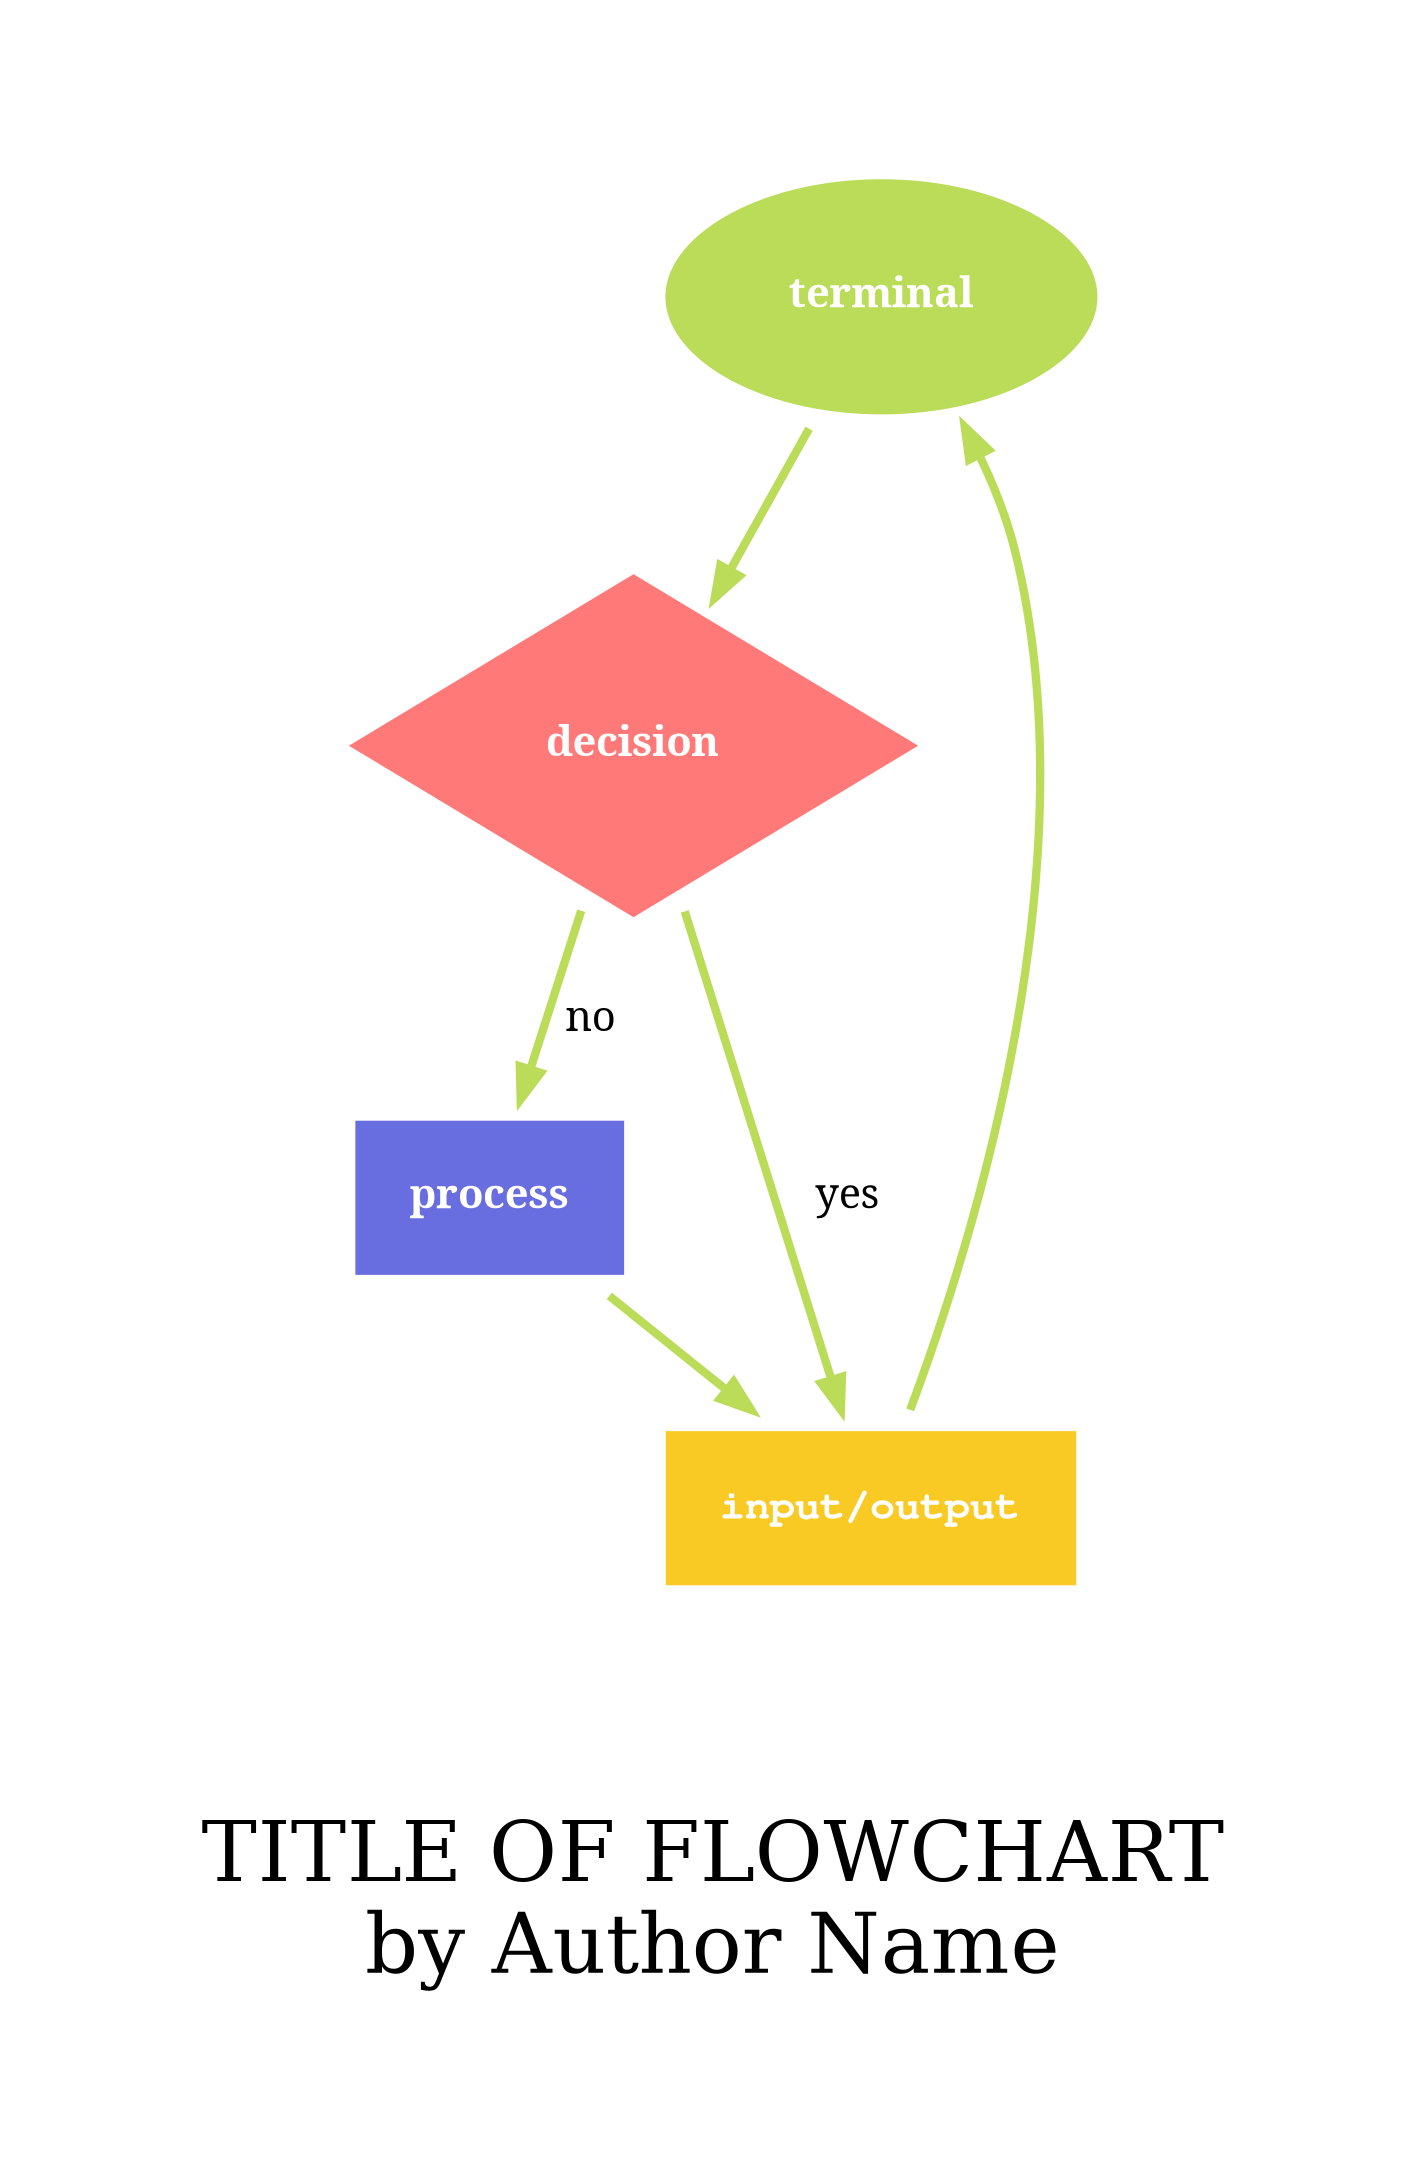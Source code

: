 digraph G {

  //== graph setup and edge/node defaults ==//
  fontsize="40"; margin="1"; nodesep=0.75; ranksep=0.75;
  node [fontname="serif bold" penwidth=20 style=filled fontcolor=white color=white fontsize=20 margin=0.5];
  edge [color="#badc58" fontsize=20 penwidth=4 arrowsize=1.5 fontname="serif"];
  
    // <GRAPH TITLE GOES HERE>
    label="\n\n TITLE OF FLOWCHART \n by Author Name ";
  
  //====================//
  // NODES
  //====================//

  //== terminal node setup ==//
  node [shape=oval fillcolor="#badc58"];

    // <TERMINAL NODES GO HERE>
    te01 [label="terminal"];
 
  //== decision node setup ==//
  node [shape=diamond fillcolor="#ff7979" ];

    // <DECISION NODES GO HERE>
    de01 [label="decision"];
 
  //== process node setup ==//
  node [shape=box fillcolor="#686de0" ];

    // <PROCESS NODES GO HERE>
    pr01 [label="process"];

  //== input/output node setup ==//
  node [shape=box fillcolor="#f9ca24" fontname="courier bold" ];

    // <INPUT/OUTPUT NODES GO HERE>
    io01 [label="input/output"];

  //====================//
  // EDGES 
  //====================//

    // <TERMINAL EDGES GO HERE>
    te01 -> de01;
 
    // <DECISION NODES GO HERE>
    de01 -> io01 [label=" yes "];
    de01 -> pr01 [label=" no "];
  
    // <PROCESS NODES GO HERE>
    pr01 -> io01;
  
    // <INPUT/OUTPUT NODES GO HERE>
    io01 -> te01;
}




